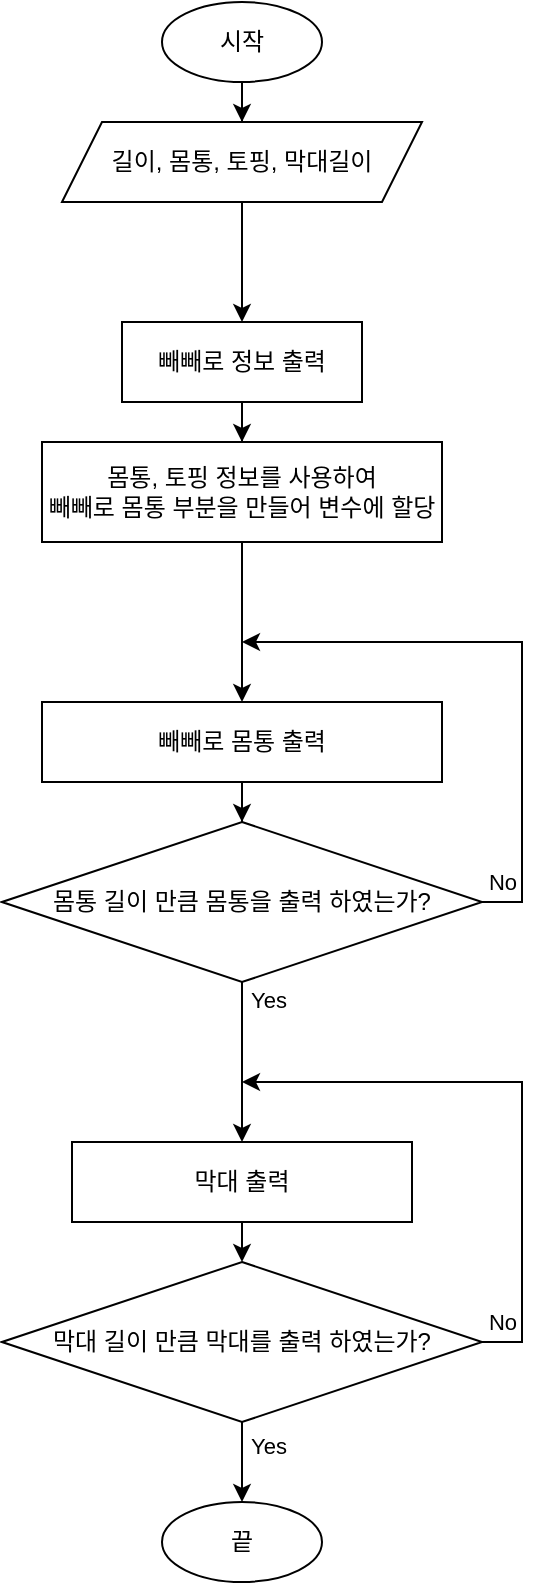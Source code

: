 <mxfile version="24.7.6">
  <diagram id="C5RBs43oDa-KdzZeNtuy" name="Page-1">
    <mxGraphModel dx="821" dy="761" grid="1" gridSize="10" guides="1" tooltips="1" connect="1" arrows="1" fold="1" page="1" pageScale="1" pageWidth="827" pageHeight="1169" math="0" shadow="0">
      <root>
        <mxCell id="WIyWlLk6GJQsqaUBKTNV-0" />
        <mxCell id="WIyWlLk6GJQsqaUBKTNV-1" parent="WIyWlLk6GJQsqaUBKTNV-0" />
        <mxCell id="B1PGznZaetz0eu_-b9yt-2" value="" style="edgeStyle=orthogonalEdgeStyle;rounded=0;orthogonalLoop=1;jettySize=auto;html=1;" edge="1" parent="WIyWlLk6GJQsqaUBKTNV-1" source="B1PGznZaetz0eu_-b9yt-0" target="B1PGznZaetz0eu_-b9yt-1">
          <mxGeometry relative="1" as="geometry" />
        </mxCell>
        <mxCell id="B1PGznZaetz0eu_-b9yt-0" value="시작" style="ellipse;whiteSpace=wrap;html=1;" vertex="1" parent="WIyWlLk6GJQsqaUBKTNV-1">
          <mxGeometry x="160" y="60" width="80" height="40" as="geometry" />
        </mxCell>
        <mxCell id="B1PGznZaetz0eu_-b9yt-7" value="" style="edgeStyle=orthogonalEdgeStyle;rounded=0;orthogonalLoop=1;jettySize=auto;html=1;" edge="1" parent="WIyWlLk6GJQsqaUBKTNV-1" source="B1PGznZaetz0eu_-b9yt-1" target="B1PGznZaetz0eu_-b9yt-6">
          <mxGeometry relative="1" as="geometry" />
        </mxCell>
        <mxCell id="B1PGznZaetz0eu_-b9yt-1" value="길이, 몸통, 토핑, 막대길이" style="shape=parallelogram;perimeter=parallelogramPerimeter;whiteSpace=wrap;html=1;fixedSize=1;" vertex="1" parent="WIyWlLk6GJQsqaUBKTNV-1">
          <mxGeometry x="110" y="120" width="180" height="40" as="geometry" />
        </mxCell>
        <mxCell id="B1PGznZaetz0eu_-b9yt-9" value="" style="edgeStyle=orthogonalEdgeStyle;rounded=0;orthogonalLoop=1;jettySize=auto;html=1;" edge="1" parent="WIyWlLk6GJQsqaUBKTNV-1" source="B1PGznZaetz0eu_-b9yt-6" target="B1PGznZaetz0eu_-b9yt-8">
          <mxGeometry relative="1" as="geometry" />
        </mxCell>
        <mxCell id="B1PGznZaetz0eu_-b9yt-6" value="빼빼로 정보 출력" style="whiteSpace=wrap;html=1;" vertex="1" parent="WIyWlLk6GJQsqaUBKTNV-1">
          <mxGeometry x="140" y="220" width="120" height="40" as="geometry" />
        </mxCell>
        <mxCell id="B1PGznZaetz0eu_-b9yt-11" value="" style="edgeStyle=orthogonalEdgeStyle;rounded=0;orthogonalLoop=1;jettySize=auto;html=1;" edge="1" parent="WIyWlLk6GJQsqaUBKTNV-1" source="B1PGznZaetz0eu_-b9yt-8" target="B1PGznZaetz0eu_-b9yt-10">
          <mxGeometry relative="1" as="geometry" />
        </mxCell>
        <mxCell id="B1PGznZaetz0eu_-b9yt-8" value="몸통, 토핑 정보를 사용하여&lt;br&gt;빼빼로 몸통 부분을 만들어 변수에 할당" style="whiteSpace=wrap;html=1;" vertex="1" parent="WIyWlLk6GJQsqaUBKTNV-1">
          <mxGeometry x="100" y="280" width="200" height="50" as="geometry" />
        </mxCell>
        <mxCell id="B1PGznZaetz0eu_-b9yt-15" value="" style="edgeStyle=orthogonalEdgeStyle;rounded=0;orthogonalLoop=1;jettySize=auto;html=1;" edge="1" parent="WIyWlLk6GJQsqaUBKTNV-1" source="B1PGznZaetz0eu_-b9yt-10" target="B1PGznZaetz0eu_-b9yt-14">
          <mxGeometry relative="1" as="geometry" />
        </mxCell>
        <mxCell id="B1PGznZaetz0eu_-b9yt-10" value="빼빼로 몸통 출력" style="whiteSpace=wrap;html=1;" vertex="1" parent="WIyWlLk6GJQsqaUBKTNV-1">
          <mxGeometry x="100" y="410" width="200" height="40" as="geometry" />
        </mxCell>
        <mxCell id="B1PGznZaetz0eu_-b9yt-26" style="edgeStyle=orthogonalEdgeStyle;rounded=0;orthogonalLoop=1;jettySize=auto;html=1;exitX=0.5;exitY=1;exitDx=0;exitDy=0;entryX=0.5;entryY=0;entryDx=0;entryDy=0;" edge="1" parent="WIyWlLk6GJQsqaUBKTNV-1" source="B1PGznZaetz0eu_-b9yt-12" target="B1PGznZaetz0eu_-b9yt-25">
          <mxGeometry relative="1" as="geometry" />
        </mxCell>
        <mxCell id="B1PGznZaetz0eu_-b9yt-12" value="막대 출력" style="whiteSpace=wrap;html=1;" vertex="1" parent="WIyWlLk6GJQsqaUBKTNV-1">
          <mxGeometry x="115" y="630" width="170" height="40" as="geometry" />
        </mxCell>
        <mxCell id="B1PGznZaetz0eu_-b9yt-16" style="edgeStyle=orthogonalEdgeStyle;rounded=0;orthogonalLoop=1;jettySize=auto;html=1;exitX=1;exitY=0.5;exitDx=0;exitDy=0;" edge="1" parent="WIyWlLk6GJQsqaUBKTNV-1" source="B1PGznZaetz0eu_-b9yt-14">
          <mxGeometry relative="1" as="geometry">
            <mxPoint x="200" y="380" as="targetPoint" />
            <Array as="points">
              <mxPoint x="340" y="510" />
              <mxPoint x="340" y="380" />
              <mxPoint x="200" y="380" />
            </Array>
          </mxGeometry>
        </mxCell>
        <mxCell id="B1PGznZaetz0eu_-b9yt-17" value="No" style="edgeLabel;html=1;align=center;verticalAlign=middle;resizable=0;points=[];" vertex="1" connectable="0" parent="B1PGznZaetz0eu_-b9yt-16">
          <mxGeometry x="-0.716" y="-2" relative="1" as="geometry">
            <mxPoint x="-12" y="11" as="offset" />
          </mxGeometry>
        </mxCell>
        <mxCell id="B1PGznZaetz0eu_-b9yt-18" style="edgeStyle=orthogonalEdgeStyle;rounded=0;orthogonalLoop=1;jettySize=auto;html=1;exitX=0.5;exitY=1;exitDx=0;exitDy=0;entryX=0.5;entryY=0;entryDx=0;entryDy=0;" edge="1" parent="WIyWlLk6GJQsqaUBKTNV-1" source="B1PGznZaetz0eu_-b9yt-14" target="B1PGznZaetz0eu_-b9yt-12">
          <mxGeometry relative="1" as="geometry" />
        </mxCell>
        <mxCell id="B1PGznZaetz0eu_-b9yt-19" value="Yes" style="edgeLabel;html=1;align=center;verticalAlign=middle;resizable=0;points=[];" vertex="1" connectable="0" parent="B1PGznZaetz0eu_-b9yt-18">
          <mxGeometry x="-0.41" y="2" relative="1" as="geometry">
            <mxPoint x="11" y="-15" as="offset" />
          </mxGeometry>
        </mxCell>
        <mxCell id="B1PGznZaetz0eu_-b9yt-14" value="몸통 길이 만큼 몸통을 출력 하였는가?" style="rhombus;whiteSpace=wrap;html=1;" vertex="1" parent="WIyWlLk6GJQsqaUBKTNV-1">
          <mxGeometry x="80" y="470" width="240" height="80" as="geometry" />
        </mxCell>
        <mxCell id="B1PGznZaetz0eu_-b9yt-21" style="edgeStyle=orthogonalEdgeStyle;rounded=0;orthogonalLoop=1;jettySize=auto;html=1;exitX=1;exitY=0.5;exitDx=0;exitDy=0;" edge="1" parent="WIyWlLk6GJQsqaUBKTNV-1" source="B1PGznZaetz0eu_-b9yt-25">
          <mxGeometry relative="1" as="geometry">
            <mxPoint x="200" y="600" as="targetPoint" />
            <Array as="points">
              <mxPoint x="340" y="730" />
              <mxPoint x="340" y="600" />
              <mxPoint x="200" y="600" />
            </Array>
          </mxGeometry>
        </mxCell>
        <mxCell id="B1PGznZaetz0eu_-b9yt-22" value="No" style="edgeLabel;html=1;align=center;verticalAlign=middle;resizable=0;points=[];" vertex="1" connectable="0" parent="B1PGznZaetz0eu_-b9yt-21">
          <mxGeometry x="-0.716" y="-2" relative="1" as="geometry">
            <mxPoint x="-12" y="11" as="offset" />
          </mxGeometry>
        </mxCell>
        <mxCell id="B1PGznZaetz0eu_-b9yt-23" style="edgeStyle=orthogonalEdgeStyle;rounded=0;orthogonalLoop=1;jettySize=auto;html=1;exitX=0.5;exitY=1;exitDx=0;exitDy=0;entryX=0.5;entryY=0;entryDx=0;entryDy=0;" edge="1" parent="WIyWlLk6GJQsqaUBKTNV-1" source="B1PGznZaetz0eu_-b9yt-25" target="B1PGznZaetz0eu_-b9yt-27">
          <mxGeometry relative="1" as="geometry">
            <mxPoint x="200" y="790" as="targetPoint" />
          </mxGeometry>
        </mxCell>
        <mxCell id="B1PGznZaetz0eu_-b9yt-24" value="Yes" style="edgeLabel;html=1;align=center;verticalAlign=middle;resizable=0;points=[];" vertex="1" connectable="0" parent="B1PGznZaetz0eu_-b9yt-23">
          <mxGeometry x="-0.41" y="2" relative="1" as="geometry">
            <mxPoint x="11" as="offset" />
          </mxGeometry>
        </mxCell>
        <mxCell id="B1PGznZaetz0eu_-b9yt-25" value="막대 길이 만큼 막대를 출력 하였는가?" style="rhombus;whiteSpace=wrap;html=1;" vertex="1" parent="WIyWlLk6GJQsqaUBKTNV-1">
          <mxGeometry x="80" y="690" width="240" height="80" as="geometry" />
        </mxCell>
        <mxCell id="B1PGznZaetz0eu_-b9yt-27" value="끝" style="ellipse;whiteSpace=wrap;html=1;" vertex="1" parent="WIyWlLk6GJQsqaUBKTNV-1">
          <mxGeometry x="160" y="810" width="80" height="40" as="geometry" />
        </mxCell>
      </root>
    </mxGraphModel>
  </diagram>
</mxfile>

